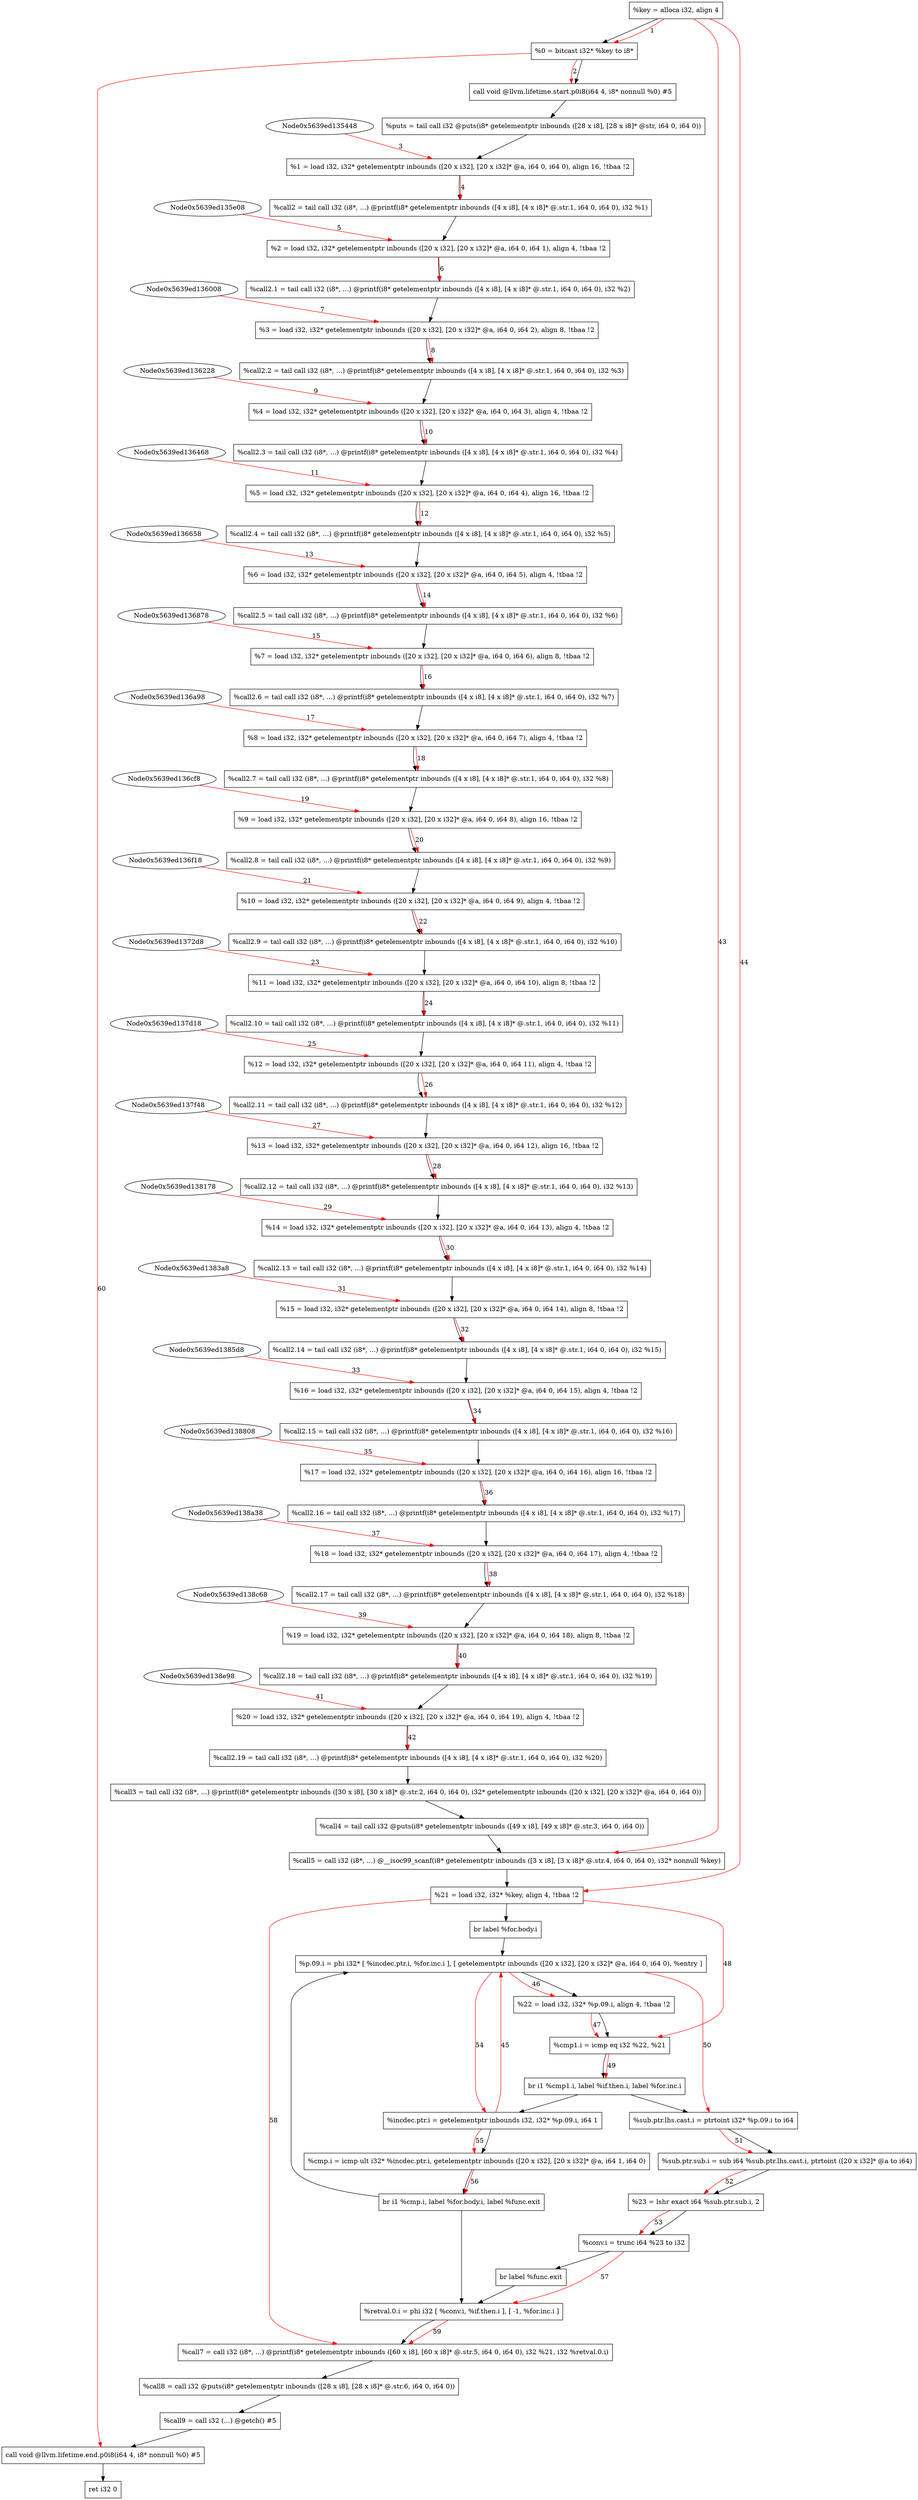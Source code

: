 digraph "CDFG for'main' function" {
	Node0x5639ed134ab8[shape=record, label="  %key = alloca i32, align 4"]
	Node0x5639ed134b38[shape=record, label="  %0 = bitcast i32* %key to i8*"]
	Node0x5639ed134d48[shape=record, label="  call void @llvm.lifetime.start.p0i8(i64 4, i8* nonnull %0) #5"]
	Node0x5639ed135340[shape=record, label="  %puts = tail call i32 @puts(i8* getelementptr inbounds ([28 x i8], [28 x i8]* @str, i64 0, i64 0))"]
	Node0x5639ed135498[shape=record, label="  %1 = load i32, i32* getelementptr inbounds ([20 x i32], [20 x i32]* @a, i64 0, i64 0), align 16, !tbaa !2"]
	Node0x5639ed135cd8[shape=record, label="  %call2 = tail call i32 (i8*, ...) @printf(i8* getelementptr inbounds ([4 x i8], [4 x i8]* @.str.1, i64 0, i64 0), i32 %1)"]
	Node0x5639ed135e58[shape=record, label="  %2 = load i32, i32* getelementptr inbounds ([20 x i32], [20 x i32]* @a, i64 0, i64 1), align 4, !tbaa !2"]
	Node0x5639ed135f18[shape=record, label="  %call2.1 = tail call i32 (i8*, ...) @printf(i8* getelementptr inbounds ([4 x i8], [4 x i8]* @.str.1, i64 0, i64 0), i32 %2)"]
	Node0x5639ed136058[shape=record, label="  %3 = load i32, i32* getelementptr inbounds ([20 x i32], [20 x i32]* @a, i64 0, i64 2), align 8, !tbaa !2"]
	Node0x5639ed1360e8[shape=record, label="  %call2.2 = tail call i32 (i8*, ...) @printf(i8* getelementptr inbounds ([4 x i8], [4 x i8]* @.str.1, i64 0, i64 0), i32 %3)"]
	Node0x5639ed136278[shape=record, label="  %4 = load i32, i32* getelementptr inbounds ([20 x i32], [20 x i32]* @a, i64 0, i64 3), align 4, !tbaa !2"]
	Node0x5639ed136358[shape=record, label="  %call2.3 = tail call i32 (i8*, ...) @printf(i8* getelementptr inbounds ([4 x i8], [4 x i8]* @.str.1, i64 0, i64 0), i32 %4)"]
	Node0x5639ed1364b8[shape=record, label="  %5 = load i32, i32* getelementptr inbounds ([20 x i32], [20 x i32]* @a, i64 0, i64 4), align 16, !tbaa !2"]
	Node0x5639ed136548[shape=record, label="  %call2.4 = tail call i32 (i8*, ...) @printf(i8* getelementptr inbounds ([4 x i8], [4 x i8]* @.str.1, i64 0, i64 0), i32 %5)"]
	Node0x5639ed1366a8[shape=record, label="  %6 = load i32, i32* getelementptr inbounds ([20 x i32], [20 x i32]* @a, i64 0, i64 5), align 4, !tbaa !2"]
	Node0x5639ed136738[shape=record, label="  %call2.5 = tail call i32 (i8*, ...) @printf(i8* getelementptr inbounds ([4 x i8], [4 x i8]* @.str.1, i64 0, i64 0), i32 %6)"]
	Node0x5639ed1368c8[shape=record, label="  %7 = load i32, i32* getelementptr inbounds ([20 x i32], [20 x i32]* @a, i64 0, i64 6), align 8, !tbaa !2"]
	Node0x5639ed136958[shape=record, label="  %call2.6 = tail call i32 (i8*, ...) @printf(i8* getelementptr inbounds ([4 x i8], [4 x i8]* @.str.1, i64 0, i64 0), i32 %7)"]
	Node0x5639ed136ae8[shape=record, label="  %8 = load i32, i32* getelementptr inbounds ([20 x i32], [20 x i32]* @a, i64 0, i64 7), align 4, !tbaa !2"]
	Node0x5639ed136c08[shape=record, label="  %call2.7 = tail call i32 (i8*, ...) @printf(i8* getelementptr inbounds ([4 x i8], [4 x i8]* @.str.1, i64 0, i64 0), i32 %8)"]
	Node0x5639ed136d48[shape=record, label="  %9 = load i32, i32* getelementptr inbounds ([20 x i32], [20 x i32]* @a, i64 0, i64 8), align 16, !tbaa !2"]
	Node0x5639ed136dd8[shape=record, label="  %call2.8 = tail call i32 (i8*, ...) @printf(i8* getelementptr inbounds ([4 x i8], [4 x i8]* @.str.1, i64 0, i64 0), i32 %9)"]
	Node0x5639ed136f68[shape=record, label="  %10 = load i32, i32* getelementptr inbounds ([20 x i32], [20 x i32]* @a, i64 0, i64 9), align 4, !tbaa !2"]
	Node0x5639ed136ff8[shape=record, label="  %call2.9 = tail call i32 (i8*, ...) @printf(i8* getelementptr inbounds ([4 x i8], [4 x i8]* @.str.1, i64 0, i64 0), i32 %10)"]
	Node0x5639ed137328[shape=record, label="  %11 = load i32, i32* getelementptr inbounds ([20 x i32], [20 x i32]* @a, i64 0, i64 10), align 8, !tbaa !2"]
	Node0x5639ed1373b8[shape=record, label="  %call2.10 = tail call i32 (i8*, ...) @printf(i8* getelementptr inbounds ([4 x i8], [4 x i8]* @.str.1, i64 0, i64 0), i32 %11)"]
	Node0x5639ed137d68[shape=record, label="  %12 = load i32, i32* getelementptr inbounds ([20 x i32], [20 x i32]* @a, i64 0, i64 11), align 4, !tbaa !2"]
	Node0x5639ed137df8[shape=record, label="  %call2.11 = tail call i32 (i8*, ...) @printf(i8* getelementptr inbounds ([4 x i8], [4 x i8]* @.str.1, i64 0, i64 0), i32 %12)"]
	Node0x5639ed137f98[shape=record, label="  %13 = load i32, i32* getelementptr inbounds ([20 x i32], [20 x i32]* @a, i64 0, i64 12), align 16, !tbaa !2"]
	Node0x5639ed138028[shape=record, label="  %call2.12 = tail call i32 (i8*, ...) @printf(i8* getelementptr inbounds ([4 x i8], [4 x i8]* @.str.1, i64 0, i64 0), i32 %13)"]
	Node0x5639ed1381c8[shape=record, label="  %14 = load i32, i32* getelementptr inbounds ([20 x i32], [20 x i32]* @a, i64 0, i64 13), align 4, !tbaa !2"]
	Node0x5639ed138258[shape=record, label="  %call2.13 = tail call i32 (i8*, ...) @printf(i8* getelementptr inbounds ([4 x i8], [4 x i8]* @.str.1, i64 0, i64 0), i32 %14)"]
	Node0x5639ed1383f8[shape=record, label="  %15 = load i32, i32* getelementptr inbounds ([20 x i32], [20 x i32]* @a, i64 0, i64 14), align 8, !tbaa !2"]
	Node0x5639ed138488[shape=record, label="  %call2.14 = tail call i32 (i8*, ...) @printf(i8* getelementptr inbounds ([4 x i8], [4 x i8]* @.str.1, i64 0, i64 0), i32 %15)"]
	Node0x5639ed138628[shape=record, label="  %16 = load i32, i32* getelementptr inbounds ([20 x i32], [20 x i32]* @a, i64 0, i64 15), align 4, !tbaa !2"]
	Node0x5639ed1386b8[shape=record, label="  %call2.15 = tail call i32 (i8*, ...) @printf(i8* getelementptr inbounds ([4 x i8], [4 x i8]* @.str.1, i64 0, i64 0), i32 %16)"]
	Node0x5639ed138858[shape=record, label="  %17 = load i32, i32* getelementptr inbounds ([20 x i32], [20 x i32]* @a, i64 0, i64 16), align 16, !tbaa !2"]
	Node0x5639ed1388e8[shape=record, label="  %call2.16 = tail call i32 (i8*, ...) @printf(i8* getelementptr inbounds ([4 x i8], [4 x i8]* @.str.1, i64 0, i64 0), i32 %17)"]
	Node0x5639ed138a88[shape=record, label="  %18 = load i32, i32* getelementptr inbounds ([20 x i32], [20 x i32]* @a, i64 0, i64 17), align 4, !tbaa !2"]
	Node0x5639ed138b18[shape=record, label="  %call2.17 = tail call i32 (i8*, ...) @printf(i8* getelementptr inbounds ([4 x i8], [4 x i8]* @.str.1, i64 0, i64 0), i32 %18)"]
	Node0x5639ed138cb8[shape=record, label="  %19 = load i32, i32* getelementptr inbounds ([20 x i32], [20 x i32]* @a, i64 0, i64 18), align 8, !tbaa !2"]
	Node0x5639ed138d48[shape=record, label="  %call2.18 = tail call i32 (i8*, ...) @printf(i8* getelementptr inbounds ([4 x i8], [4 x i8]* @.str.1, i64 0, i64 0), i32 %19)"]
	Node0x5639ed138ee8[shape=record, label="  %20 = load i32, i32* getelementptr inbounds ([20 x i32], [20 x i32]* @a, i64 0, i64 19), align 4, !tbaa !2"]
	Node0x5639ed138f78[shape=record, label="  %call2.19 = tail call i32 (i8*, ...) @printf(i8* getelementptr inbounds ([4 x i8], [4 x i8]* @.str.1, i64 0, i64 0), i32 %20)"]
	Node0x5639ed139118[shape=record, label="  %call3 = tail call i32 (i8*, ...) @printf(i8* getelementptr inbounds ([30 x i8], [30 x i8]* @.str.2, i64 0, i64 0), i32* getelementptr inbounds ([20 x i32], [20 x i32]* @a, i64 0, i64 0))"]
	Node0x5639ed139290[shape=record, label="  %call4 = tail call i32 @puts(i8* getelementptr inbounds ([49 x i8], [49 x i8]* @.str.3, i64 0, i64 0))"]
	Node0x5639ed1397f8[shape=record, label="  %call5 = call i32 (i8*, ...) @__isoc99_scanf(i8* getelementptr inbounds ([3 x i8], [3 x i8]* @.str.4, i64 0, i64 0), i32* nonnull %key)"]
	Node0x5639ed1398b8[shape=record, label="  %21 = load i32, i32* %key, align 4, !tbaa !2"]
	Node0x5639ed1399f8[shape=record, label="  br label %for.body.i"]
	Node0x5639ed139ba8[shape=record, label="  %p.09.i = phi i32* [ %incdec.ptr.i, %for.inc.i ], [ getelementptr inbounds ([20 x i32], [20 x i32]* @a, i64 0, i64 0), %entry ]"]
	Node0x5639ed139c58[shape=record, label="  %22 = load i32, i32* %p.09.i, align 4, !tbaa !2"]
	Node0x5639ed139cd0[shape=record, label="  %cmp1.i = icmp eq i32 %22, %21"]
	Node0x5639ed139e58[shape=record, label="  br i1 %cmp1.i, label %if.then.i, label %for.inc.i"]
	Node0x5639ed139dc8[shape=record, label="  %sub.ptr.lhs.cast.i = ptrtoint i32* %p.09.i to i64"]
	Node0x5639ed139fd0[shape=record, label="  %sub.ptr.sub.i = sub i64 %sub.ptr.lhs.cast.i, ptrtoint ([20 x i32]* @a to i64)"]
	Node0x5639ed13a040[shape=record, label="  %23 = lshr exact i64 %sub.ptr.sub.i, 2"]
	Node0x5639ed13a098[shape=record, label="  %conv.i = trunc i64 %23 to i32"]
	Node0x5639ed13a1c8[shape=record, label="  br label %func.exit"]
	Node0x5639ed13a240[shape=record, label="  %incdec.ptr.i = getelementptr inbounds i32, i32* %p.09.i, i64 1"]
	Node0x5639ed13a360[shape=record, label="  %cmp.i = icmp ult i32* %incdec.ptr.i, getelementptr inbounds ([20 x i32], [20 x i32]* @a, i64 1, i64 0)"]
	Node0x5639ed13a3e8[shape=record, label="  br i1 %cmp.i, label %for.body.i, label %func.exit"]
	Node0x5639ed13a438[shape=record, label="  %retval.0.i = phi i32 [ %conv.i, %if.then.i ], [ -1, %for.inc.i ]"]
	Node0x5639ed13a5d0[shape=record, label="  %call7 = call i32 (i8*, ...) @printf(i8* getelementptr inbounds ([60 x i8], [60 x i8]* @.str.5, i64 0, i64 0), i32 %21, i32 %retval.0.i)"]
	Node0x5639ed13a740[shape=record, label="  %call8 = call i32 @puts(i8* getelementptr inbounds ([28 x i8], [28 x i8]* @.str.6, i64 0, i64 0))"]
	Node0x5639ed13a8c8[shape=record, label="  %call9 = call i32 (...) @getch() #5"]
	Node0x5639ed13aa98[shape=record, label="  call void @llvm.lifetime.end.p0i8(i64 4, i8* nonnull %0) #5"]
	Node0x5639ed139998[shape=record, label="  ret i32 0"]
	Node0x5639ed134ab8 -> Node0x5639ed134b38
	Node0x5639ed134b38 -> Node0x5639ed134d48
	Node0x5639ed134d48 -> Node0x5639ed135340
	Node0x5639ed135340 -> Node0x5639ed135498
	Node0x5639ed135498 -> Node0x5639ed135cd8
	Node0x5639ed135cd8 -> Node0x5639ed135e58
	Node0x5639ed135e58 -> Node0x5639ed135f18
	Node0x5639ed135f18 -> Node0x5639ed136058
	Node0x5639ed136058 -> Node0x5639ed1360e8
	Node0x5639ed1360e8 -> Node0x5639ed136278
	Node0x5639ed136278 -> Node0x5639ed136358
	Node0x5639ed136358 -> Node0x5639ed1364b8
	Node0x5639ed1364b8 -> Node0x5639ed136548
	Node0x5639ed136548 -> Node0x5639ed1366a8
	Node0x5639ed1366a8 -> Node0x5639ed136738
	Node0x5639ed136738 -> Node0x5639ed1368c8
	Node0x5639ed1368c8 -> Node0x5639ed136958
	Node0x5639ed136958 -> Node0x5639ed136ae8
	Node0x5639ed136ae8 -> Node0x5639ed136c08
	Node0x5639ed136c08 -> Node0x5639ed136d48
	Node0x5639ed136d48 -> Node0x5639ed136dd8
	Node0x5639ed136dd8 -> Node0x5639ed136f68
	Node0x5639ed136f68 -> Node0x5639ed136ff8
	Node0x5639ed136ff8 -> Node0x5639ed137328
	Node0x5639ed137328 -> Node0x5639ed1373b8
	Node0x5639ed1373b8 -> Node0x5639ed137d68
	Node0x5639ed137d68 -> Node0x5639ed137df8
	Node0x5639ed137df8 -> Node0x5639ed137f98
	Node0x5639ed137f98 -> Node0x5639ed138028
	Node0x5639ed138028 -> Node0x5639ed1381c8
	Node0x5639ed1381c8 -> Node0x5639ed138258
	Node0x5639ed138258 -> Node0x5639ed1383f8
	Node0x5639ed1383f8 -> Node0x5639ed138488
	Node0x5639ed138488 -> Node0x5639ed138628
	Node0x5639ed138628 -> Node0x5639ed1386b8
	Node0x5639ed1386b8 -> Node0x5639ed138858
	Node0x5639ed138858 -> Node0x5639ed1388e8
	Node0x5639ed1388e8 -> Node0x5639ed138a88
	Node0x5639ed138a88 -> Node0x5639ed138b18
	Node0x5639ed138b18 -> Node0x5639ed138cb8
	Node0x5639ed138cb8 -> Node0x5639ed138d48
	Node0x5639ed138d48 -> Node0x5639ed138ee8
	Node0x5639ed138ee8 -> Node0x5639ed138f78
	Node0x5639ed138f78 -> Node0x5639ed139118
	Node0x5639ed139118 -> Node0x5639ed139290
	Node0x5639ed139290 -> Node0x5639ed1397f8
	Node0x5639ed1397f8 -> Node0x5639ed1398b8
	Node0x5639ed1398b8 -> Node0x5639ed1399f8
	Node0x5639ed1399f8 -> Node0x5639ed139ba8
	Node0x5639ed139ba8 -> Node0x5639ed139c58
	Node0x5639ed139c58 -> Node0x5639ed139cd0
	Node0x5639ed139cd0 -> Node0x5639ed139e58
	Node0x5639ed139e58 -> Node0x5639ed139dc8
	Node0x5639ed139e58 -> Node0x5639ed13a240
	Node0x5639ed139dc8 -> Node0x5639ed139fd0
	Node0x5639ed139fd0 -> Node0x5639ed13a040
	Node0x5639ed13a040 -> Node0x5639ed13a098
	Node0x5639ed13a098 -> Node0x5639ed13a1c8
	Node0x5639ed13a1c8 -> Node0x5639ed13a438
	Node0x5639ed13a240 -> Node0x5639ed13a360
	Node0x5639ed13a360 -> Node0x5639ed13a3e8
	Node0x5639ed13a3e8 -> Node0x5639ed139ba8
	Node0x5639ed13a3e8 -> Node0x5639ed13a438
	Node0x5639ed13a438 -> Node0x5639ed13a5d0
	Node0x5639ed13a5d0 -> Node0x5639ed13a740
	Node0x5639ed13a740 -> Node0x5639ed13a8c8
	Node0x5639ed13a8c8 -> Node0x5639ed13aa98
	Node0x5639ed13aa98 -> Node0x5639ed139998
edge [color=red]
	Node0x5639ed134ab8 -> Node0x5639ed134b38[label="1"]
	Node0x5639ed134b38 -> Node0x5639ed134d48[label="2"]
	Node0x5639ed135448 -> Node0x5639ed135498[label="3"]
	Node0x5639ed135498 -> Node0x5639ed135cd8[label="4"]
	Node0x5639ed135e08 -> Node0x5639ed135e58[label="5"]
	Node0x5639ed135e58 -> Node0x5639ed135f18[label="6"]
	Node0x5639ed136008 -> Node0x5639ed136058[label="7"]
	Node0x5639ed136058 -> Node0x5639ed1360e8[label="8"]
	Node0x5639ed136228 -> Node0x5639ed136278[label="9"]
	Node0x5639ed136278 -> Node0x5639ed136358[label="10"]
	Node0x5639ed136468 -> Node0x5639ed1364b8[label="11"]
	Node0x5639ed1364b8 -> Node0x5639ed136548[label="12"]
	Node0x5639ed136658 -> Node0x5639ed1366a8[label="13"]
	Node0x5639ed1366a8 -> Node0x5639ed136738[label="14"]
	Node0x5639ed136878 -> Node0x5639ed1368c8[label="15"]
	Node0x5639ed1368c8 -> Node0x5639ed136958[label="16"]
	Node0x5639ed136a98 -> Node0x5639ed136ae8[label="17"]
	Node0x5639ed136ae8 -> Node0x5639ed136c08[label="18"]
	Node0x5639ed136cf8 -> Node0x5639ed136d48[label="19"]
	Node0x5639ed136d48 -> Node0x5639ed136dd8[label="20"]
	Node0x5639ed136f18 -> Node0x5639ed136f68[label="21"]
	Node0x5639ed136f68 -> Node0x5639ed136ff8[label="22"]
	Node0x5639ed1372d8 -> Node0x5639ed137328[label="23"]
	Node0x5639ed137328 -> Node0x5639ed1373b8[label="24"]
	Node0x5639ed137d18 -> Node0x5639ed137d68[label="25"]
	Node0x5639ed137d68 -> Node0x5639ed137df8[label="26"]
	Node0x5639ed137f48 -> Node0x5639ed137f98[label="27"]
	Node0x5639ed137f98 -> Node0x5639ed138028[label="28"]
	Node0x5639ed138178 -> Node0x5639ed1381c8[label="29"]
	Node0x5639ed1381c8 -> Node0x5639ed138258[label="30"]
	Node0x5639ed1383a8 -> Node0x5639ed1383f8[label="31"]
	Node0x5639ed1383f8 -> Node0x5639ed138488[label="32"]
	Node0x5639ed1385d8 -> Node0x5639ed138628[label="33"]
	Node0x5639ed138628 -> Node0x5639ed1386b8[label="34"]
	Node0x5639ed138808 -> Node0x5639ed138858[label="35"]
	Node0x5639ed138858 -> Node0x5639ed1388e8[label="36"]
	Node0x5639ed138a38 -> Node0x5639ed138a88[label="37"]
	Node0x5639ed138a88 -> Node0x5639ed138b18[label="38"]
	Node0x5639ed138c68 -> Node0x5639ed138cb8[label="39"]
	Node0x5639ed138cb8 -> Node0x5639ed138d48[label="40"]
	Node0x5639ed138e98 -> Node0x5639ed138ee8[label="41"]
	Node0x5639ed138ee8 -> Node0x5639ed138f78[label="42"]
	Node0x5639ed134ab8 -> Node0x5639ed1397f8[label="43"]
	Node0x5639ed134ab8 -> Node0x5639ed1398b8[label="44"]
	Node0x5639ed13a240 -> Node0x5639ed139ba8[label="45"]
	Node0x5639ed139ba8 -> Node0x5639ed139c58[label="46"]
	Node0x5639ed139c58 -> Node0x5639ed139cd0[label="47"]
	Node0x5639ed1398b8 -> Node0x5639ed139cd0[label="48"]
	Node0x5639ed139cd0 -> Node0x5639ed139e58[label="49"]
	Node0x5639ed139ba8 -> Node0x5639ed139dc8[label="50"]
	Node0x5639ed139dc8 -> Node0x5639ed139fd0[label="51"]
	Node0x5639ed139fd0 -> Node0x5639ed13a040[label="52"]
	Node0x5639ed13a040 -> Node0x5639ed13a098[label="53"]
	Node0x5639ed139ba8 -> Node0x5639ed13a240[label="54"]
	Node0x5639ed13a240 -> Node0x5639ed13a360[label="55"]
	Node0x5639ed13a360 -> Node0x5639ed13a3e8[label="56"]
	Node0x5639ed13a098 -> Node0x5639ed13a438[label="57"]
	Node0x5639ed1398b8 -> Node0x5639ed13a5d0[label="58"]
	Node0x5639ed13a438 -> Node0x5639ed13a5d0[label="59"]
	Node0x5639ed134b38 -> Node0x5639ed13aa98[label="60"]
}
